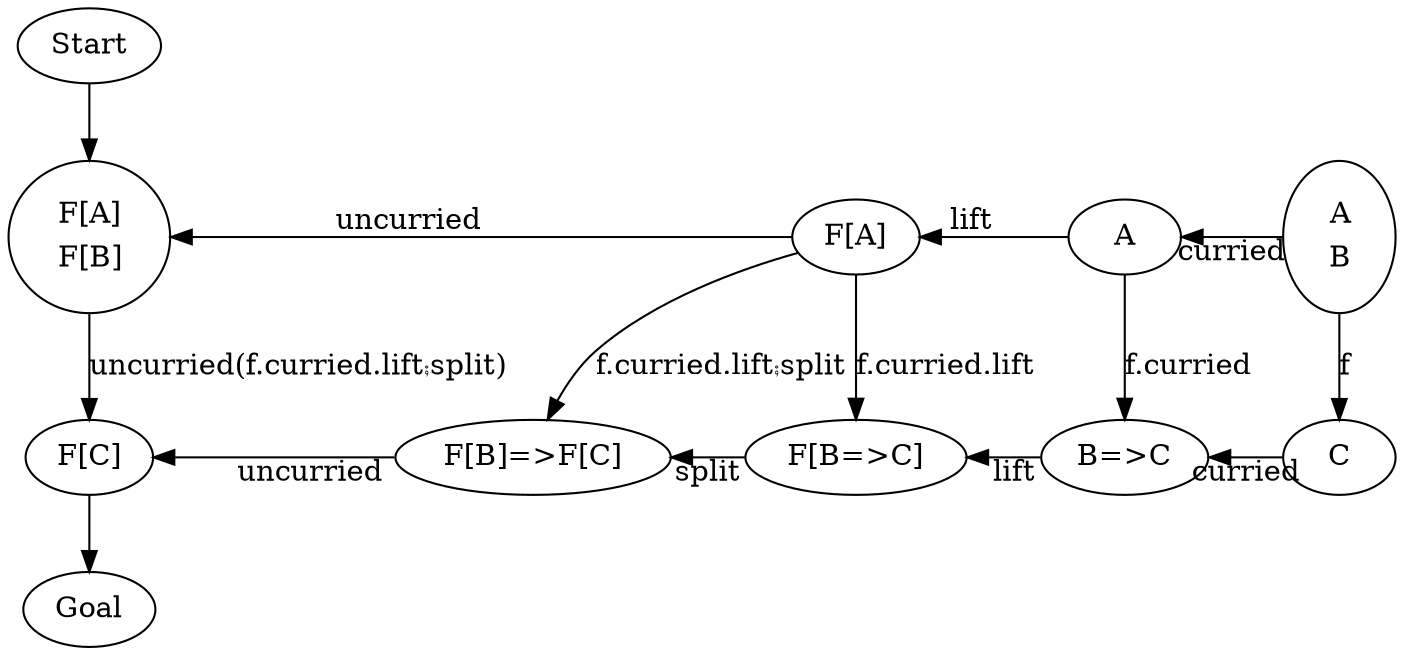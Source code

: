 digraph {
    Start[class="extremity"]
    Goal[class="extremity"]

    FAFB[label=<<table border='0' cellborder='0'><tr><td>F[A]</td></tr><tr><td>F[B]</td></tr></table>> class="start,disabled" group="1"]
    FC[label="F[C]" class="goal,disabled" group="1"]

    AB[label=<<table border='0' cellborder='0'><tr><td>A</td></tr><tr><td>B</td></tr></table>> group="5" class="disabled"]
    C[group="5" class="disabled"]

    A[group="bottom" label="A" group="4" class="disabled"]
    B2C[label="B=>C" group="4"  class="disabled"]

    FA[label="F[A]" group="3"]
    FB2C[label="F[B=>C]" group="3"]
    FB2FC[label="F[B]=>F[C]" group="2"]

    FAFB -> FC[label="uncurried(f.curried.lift⨾split)" class="disabled"]
    AB -> C[label="f" class="disabled"]

    {
        rank=same
        FAFB -> FA[class="lift,disabled" xlabel="uncurried" dir="back"]
        FA -> A[class="lift,disabled" xlabel="lift" dir="back"]
        A -> AB[class="lift,disabled" xlabel="curried" dir="back"]
    }

    {
        rank=same
        FC -> FB2FC[class="lift,disabled" xlabel="uncurried" dir="back"]
        FB2FC -> FB2C[xlabel="split" dir="back"]
        FB2C -> B2C[class="lift,disabled" xlabel="lift" dir="back"]
        B2C -> C[class="lift,disabled" xlabel="curried" dir="back"]
    }

    A -> B2C[label="f.curried" class="disabled"]
    FA -> FB2C[label="f.curried.lift"]
    FA -> FB2FC[label="f.curried.lift⨾split"]

    Start -> FAFB[class="start,disabled"]
    FC -> Goal[class="goal,disabled"]
}
